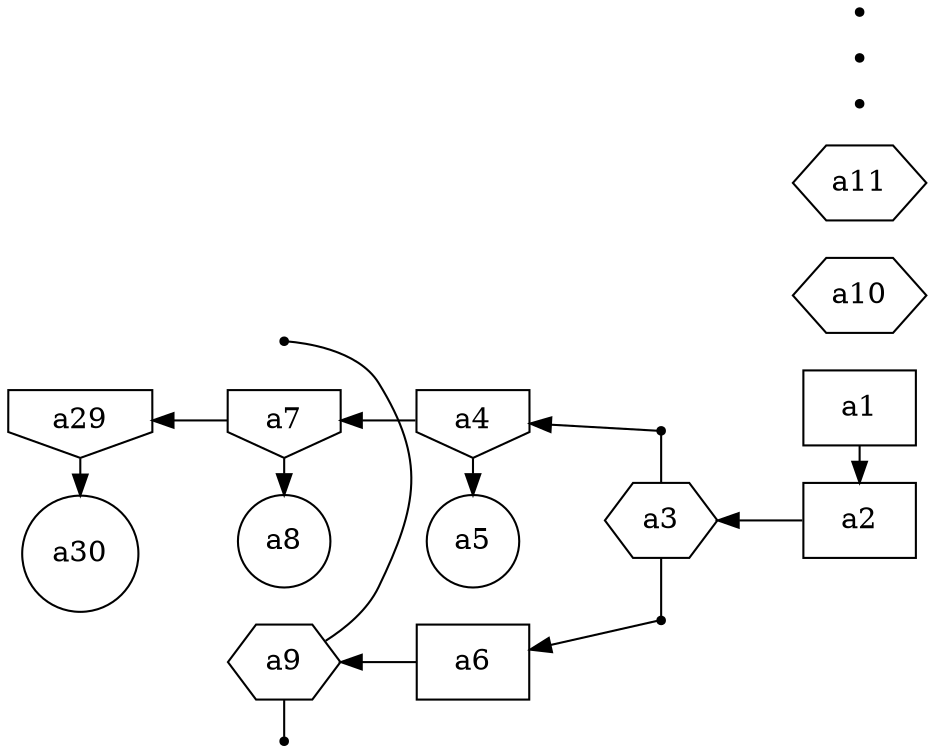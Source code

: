 digraph G {
graph [page = "11,8.5",ratio=auto,rankdir=RL];

node [shape=box];
a1;a2;a6;

node [shape=hexagon];
a3;a9;a10;a11 

node [shape=invhouse];
a4;a7;a29

node [shape=circle];
a5;a8;a30

node [shape=point]
p1;p2;p3;p4;p5;p6;p7;

{rank=same;a1 ->a2}
a2 ->a3;
{rank=same;p1;a3;p2 [dir=none]}
p1 -> a3 [dir=none];
a3 -> p2 [dir=none];

p1->a4->a7->a29;
{rank=same;a4->a5};
{rank=same;a7->a8};
{rank=same;a29->a30};

p2->a6->a9 ;

{rank=same;p3;a9;p4};
p3->a9[dir=none];
a9->p4 [dir=none];

/* p3->a10; */
/* p4->a11; */

}
